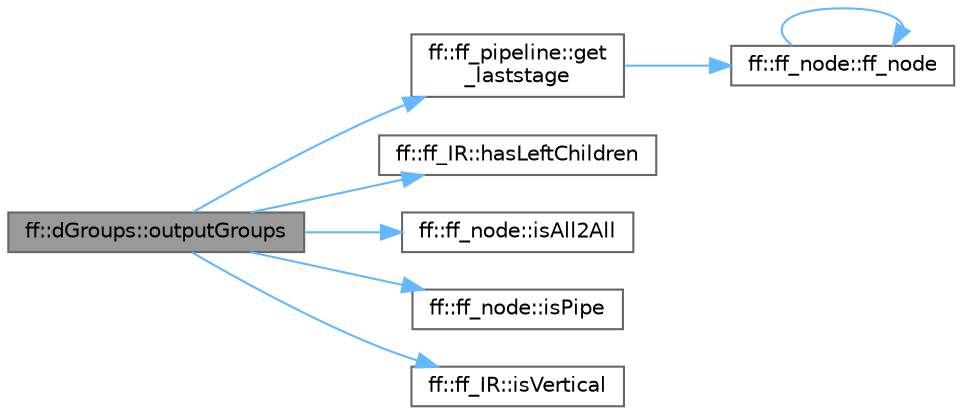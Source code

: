 digraph "ff::dGroups::outputGroups"
{
 // LATEX_PDF_SIZE
  bgcolor="transparent";
  edge [fontname=Helvetica,fontsize=10,labelfontname=Helvetica,labelfontsize=10];
  node [fontname=Helvetica,fontsize=10,shape=box,height=0.2,width=0.4];
  rankdir="LR";
  Node1 [id="Node000001",label="ff::dGroups::outputGroups",height=0.2,width=0.4,color="gray40", fillcolor="grey60", style="filled", fontcolor="black",tooltip=" "];
  Node1 -> Node2 [id="edge1_Node000001_Node000002",color="steelblue1",style="solid",tooltip=" "];
  Node2 [id="Node000002",label="ff::ff_pipeline::get\l_laststage",height=0.2,width=0.4,color="grey40", fillcolor="white", style="filled",URL="$classff_1_1ff__pipeline.html#a2646d913cfe74b24a981862e48316c99",tooltip="returns the last stage of the pipeline."];
  Node2 -> Node3 [id="edge2_Node000002_Node000003",color="steelblue1",style="solid",tooltip=" "];
  Node3 [id="Node000003",label="ff::ff_node::ff_node",height=0.2,width=0.4,color="grey40", fillcolor="white", style="filled",URL="$classff_1_1ff__node.html#a53ab8b2244539766bdea3eb65cb04f9b",tooltip=" "];
  Node3 -> Node3 [id="edge3_Node000003_Node000003",color="steelblue1",style="solid",tooltip=" "];
  Node1 -> Node4 [id="edge4_Node000001_Node000004",color="steelblue1",style="solid",tooltip=" "];
  Node4 [id="Node000004",label="ff::ff_IR::hasLeftChildren",height=0.2,width=0.4,color="grey40", fillcolor="white", style="filled",URL="$classff_1_1ff___i_r.html#a925fa346a6125c908705f72b461198da",tooltip=" "];
  Node1 -> Node5 [id="edge5_Node000001_Node000005",color="steelblue1",style="solid",tooltip=" "];
  Node5 [id="Node000005",label="ff::ff_node::isAll2All",height=0.2,width=0.4,color="grey40", fillcolor="white", style="filled",URL="$classff_1_1ff__node.html#ac8e132cbcab68af6a4ca13bbcccd62f3",tooltip=" "];
  Node1 -> Node6 [id="edge6_Node000001_Node000006",color="steelblue1",style="solid",tooltip=" "];
  Node6 [id="Node000006",label="ff::ff_node::isPipe",height=0.2,width=0.4,color="grey40", fillcolor="white", style="filled",URL="$classff_1_1ff__node.html#af6f2c022154421e2908065194b3cc75e",tooltip=" "];
  Node1 -> Node7 [id="edge7_Node000001_Node000007",color="steelblue1",style="solid",tooltip=" "];
  Node7 [id="Node000007",label="ff::ff_IR::isVertical",height=0.2,width=0.4,color="grey40", fillcolor="white", style="filled",URL="$classff_1_1ff___i_r.html#a810d0e1a2c92625af369515c7ba64548",tooltip=" "];
}
